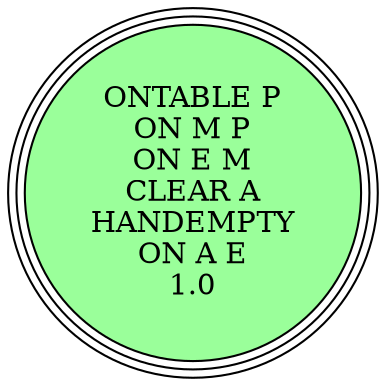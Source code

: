 digraph {
"ONTABLE P\nON M P\nON E M\nCLEAR A\nHANDEMPTY\nON A E\n1.0\n" [shape=circle, style=filled, fillcolor=palegreen1, peripheries=3];
"ONTABLE P\nON M P\nON E M\nCLEAR A\nHANDEMPTY\nON A E\n1.0\n" [shape=circle, style=filled, fillcolor=palegreen1, peripheries=3];
}
